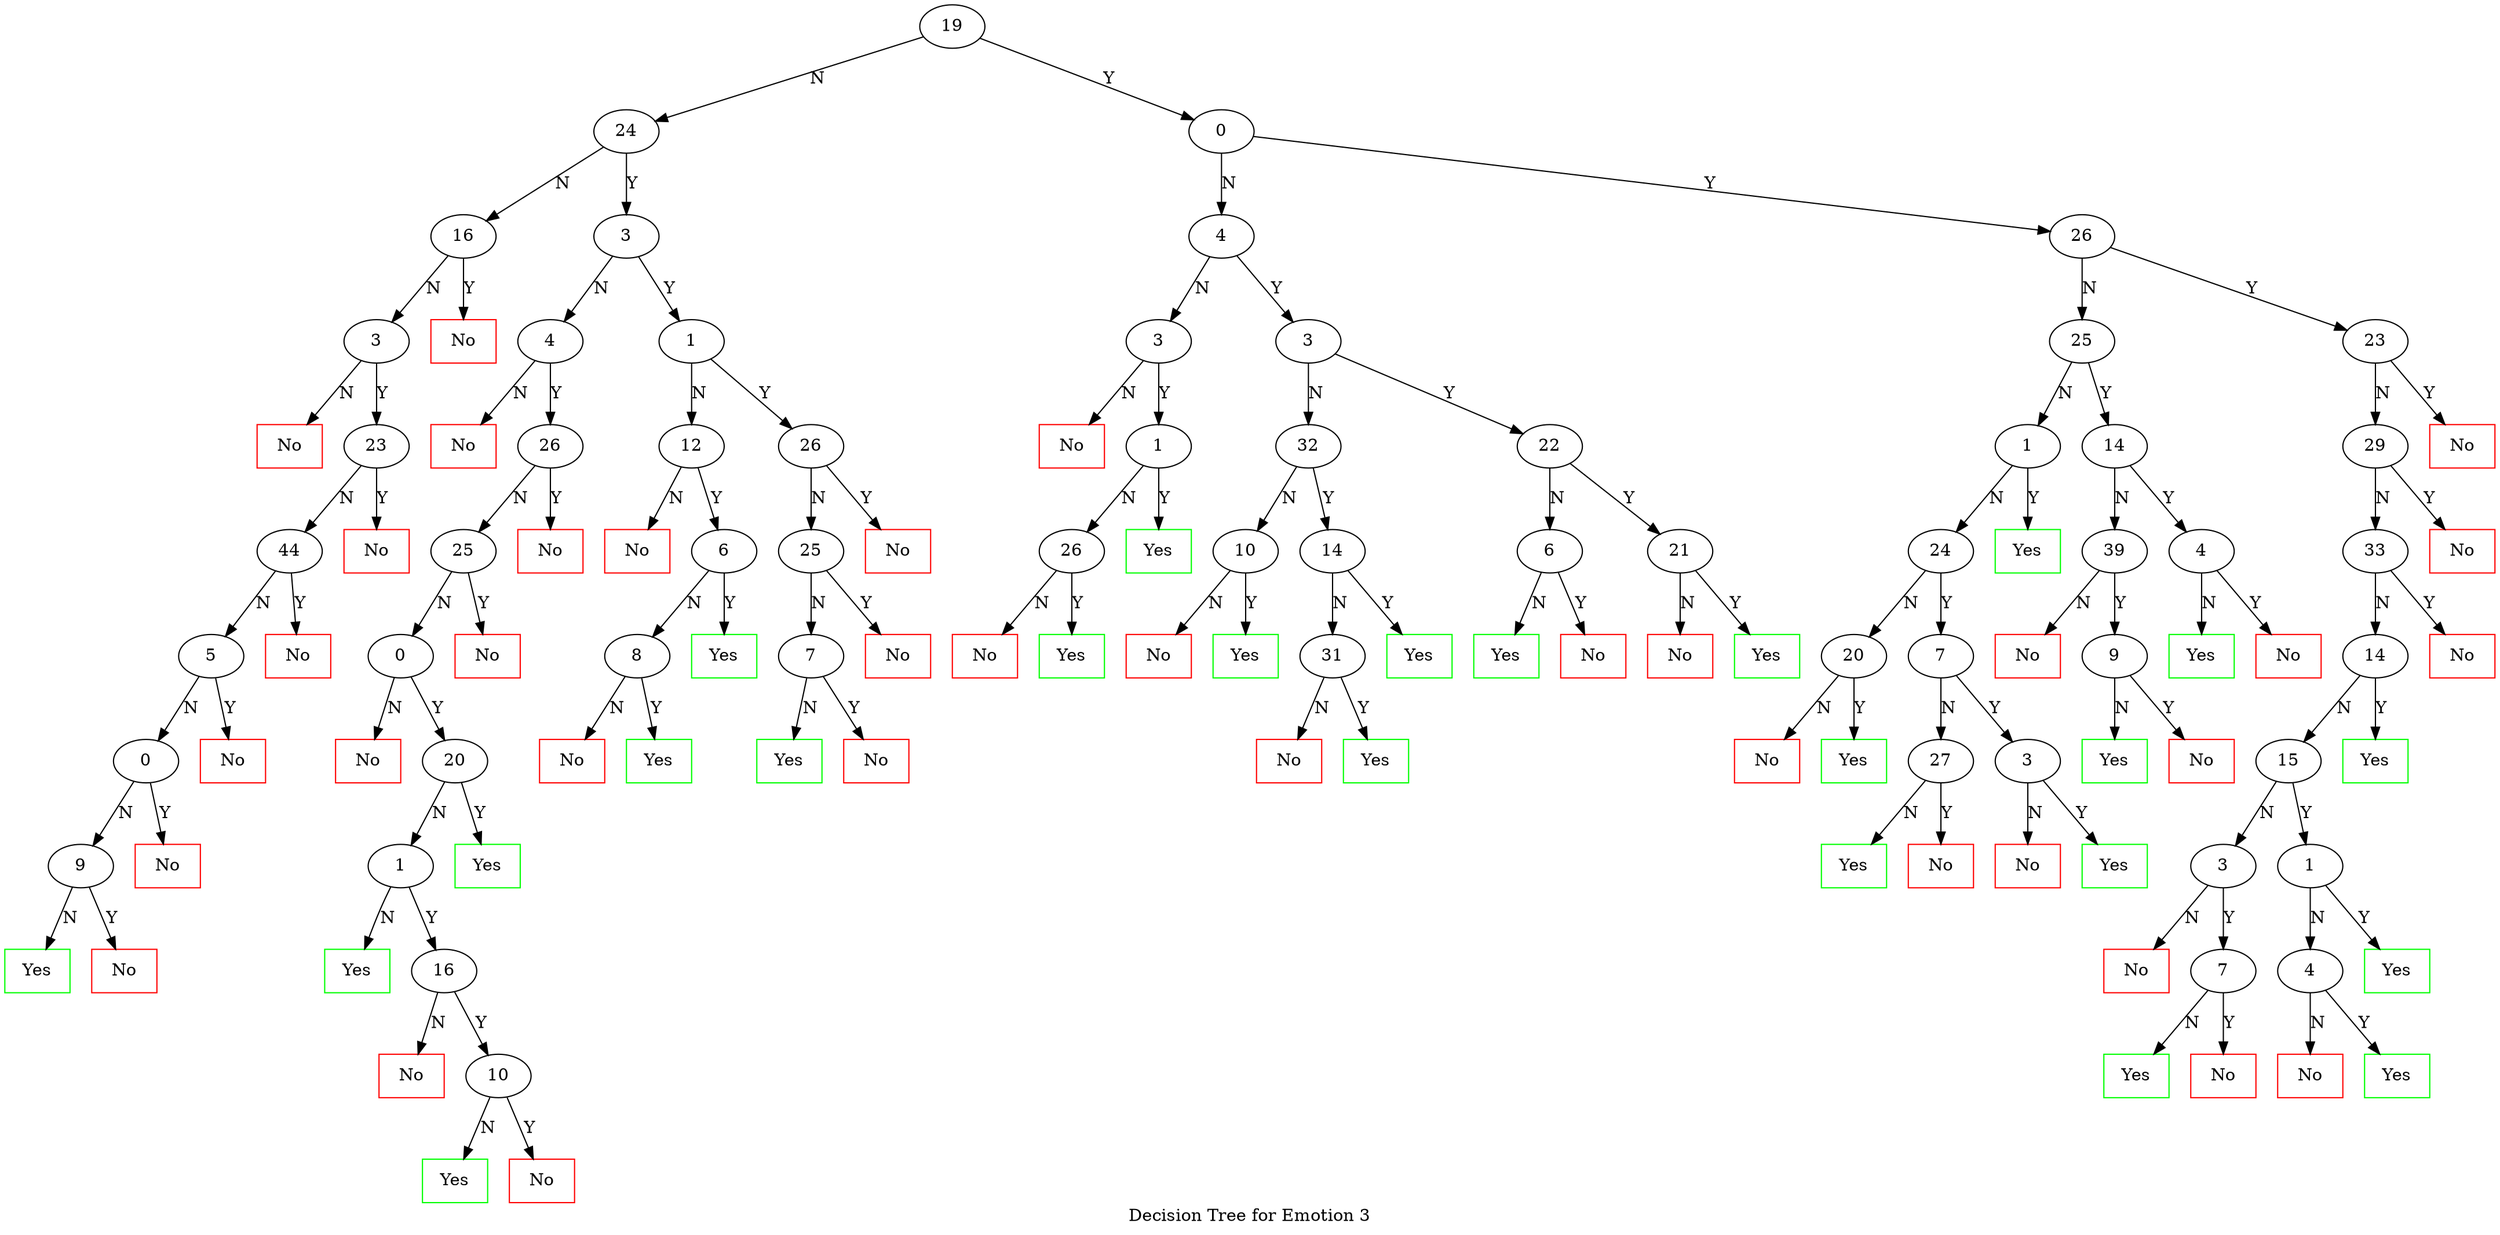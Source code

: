 // Decision Tree 3
digraph {
	19 [label=19]
	19240 [label=24]
	19 -> 19240 [label=N constraint=true]
	19240 [label=24]
	19240160 [label=16]
	19240 -> 19240160 [label=N constraint=true]
	19240160 [label=16]
	1924016030 [label=3]
	19240160 -> 1924016030 [label=N constraint=true]
	1924016030 [label=3]
	192401603000 [label=No color=red shape=box]
	1924016030 -> 192401603000 [label=N constraint=true]
	1924016030231 [label=23]
	1924016030 -> 1924016030231 [label=Y constraint=true]
	1924016030231 [label=23]
	1924016030231440 [label=44]
	1924016030231 -> 1924016030231440 [label=N constraint=true]
	1924016030231440 [label=44]
	192401603023144050 [label=5]
	1924016030231440 -> 192401603023144050 [label=N constraint=true]
	192401603023144050 [label=5]
	19240160302314405000 [label=0]
	192401603023144050 -> 19240160302314405000 [label=N constraint=true]
	19240160302314405000 [label=0]
	1924016030231440500090 [label=9]
	19240160302314405000 -> 1924016030231440500090 [label=N constraint=true]
	1924016030231440500090 [label=9]
	192401603023144050009010 [label=Yes color=green shape=box]
	1924016030231440500090 -> 192401603023144050009010 [label=N constraint=true]
	192401603023144050009001 [label=No color=red shape=box]
	1924016030231440500090 -> 192401603023144050009001 [label=Y constraint=true]
	1924016030231440500001 [label=No color=red shape=box]
	19240160302314405000 -> 1924016030231440500001 [label=Y constraint=true]
	19240160302314405001 [label=No color=red shape=box]
	192401603023144050 -> 19240160302314405001 [label=Y constraint=true]
	192401603023144001 [label=No color=red shape=box]
	1924016030231440 -> 192401603023144001 [label=Y constraint=true]
	192401603023101 [label=No color=red shape=box]
	1924016030231 -> 192401603023101 [label=Y constraint=true]
	1924016001 [label=No color=red shape=box]
	19240160 -> 1924016001 [label=Y constraint=true]
	1924031 [label=3]
	19240 -> 1924031 [label=Y constraint=true]
	1924031 [label=3]
	192403140 [label=4]
	1924031 -> 192403140 [label=N constraint=true]
	192403140 [label=4]
	19240314000 [label=No color=red shape=box]
	192403140 -> 19240314000 [label=N constraint=true]
	192403140261 [label=26]
	192403140 -> 192403140261 [label=Y constraint=true]
	192403140261 [label=26]
	192403140261250 [label=25]
	192403140261 -> 192403140261250 [label=N constraint=true]
	192403140261250 [label=25]
	19240314026125000 [label=0]
	192403140261250 -> 19240314026125000 [label=N constraint=true]
	19240314026125000 [label=0]
	1924031402612500000 [label=No color=red shape=box]
	19240314026125000 -> 1924031402612500000 [label=N constraint=true]
	19240314026125000201 [label=20]
	19240314026125000 -> 19240314026125000201 [label=Y constraint=true]
	19240314026125000201 [label=20]
	1924031402612500020110 [label=1]
	19240314026125000201 -> 1924031402612500020110 [label=N constraint=true]
	1924031402612500020110 [label=1]
	192403140261250002011010 [label=Yes color=green shape=box]
	1924031402612500020110 -> 192403140261250002011010 [label=N constraint=true]
	1924031402612500020110161 [label=16]
	1924031402612500020110 -> 1924031402612500020110161 [label=Y constraint=true]
	1924031402612500020110161 [label=16]
	192403140261250002011016100 [label=No color=red shape=box]
	1924031402612500020110161 -> 192403140261250002011016100 [label=N constraint=true]
	1924031402612500020110161101 [label=10]
	1924031402612500020110161 -> 1924031402612500020110161101 [label=Y constraint=true]
	1924031402612500020110161101 [label=10]
	192403140261250002011016110110 [label=Yes color=green shape=box]
	1924031402612500020110161101 -> 192403140261250002011016110110 [label=N constraint=true]
	192403140261250002011016110101 [label=No color=red shape=box]
	1924031402612500020110161101 -> 192403140261250002011016110101 [label=Y constraint=true]
	1924031402612500020111 [label=Yes color=green shape=box]
	19240314026125000201 -> 1924031402612500020111 [label=Y constraint=true]
	19240314026125001 [label=No color=red shape=box]
	192403140261250 -> 19240314026125001 [label=Y constraint=true]
	19240314026101 [label=No color=red shape=box]
	192403140261 -> 19240314026101 [label=Y constraint=true]
	192403111 [label=1]
	1924031 -> 192403111 [label=Y constraint=true]
	192403111 [label=1]
	192403111120 [label=12]
	192403111 -> 192403111120 [label=N constraint=true]
	192403111120 [label=12]
	19240311112000 [label=No color=red shape=box]
	192403111120 -> 19240311112000 [label=N constraint=true]
	19240311112061 [label=6]
	192403111120 -> 19240311112061 [label=Y constraint=true]
	19240311112061 [label=6]
	1924031111206180 [label=8]
	19240311112061 -> 1924031111206180 [label=N constraint=true]
	1924031111206180 [label=8]
	192403111120618000 [label=No color=red shape=box]
	1924031111206180 -> 192403111120618000 [label=N constraint=true]
	192403111120618011 [label=Yes color=green shape=box]
	1924031111206180 -> 192403111120618011 [label=Y constraint=true]
	1924031111206111 [label=Yes color=green shape=box]
	19240311112061 -> 1924031111206111 [label=Y constraint=true]
	192403111261 [label=26]
	192403111 -> 192403111261 [label=Y constraint=true]
	192403111261 [label=26]
	192403111261250 [label=25]
	192403111261 -> 192403111261250 [label=N constraint=true]
	192403111261250 [label=25]
	19240311126125070 [label=7]
	192403111261250 -> 19240311126125070 [label=N constraint=true]
	19240311126125070 [label=7]
	1924031112612507010 [label=Yes color=green shape=box]
	19240311126125070 -> 1924031112612507010 [label=N constraint=true]
	1924031112612507001 [label=No color=red shape=box]
	19240311126125070 -> 1924031112612507001 [label=Y constraint=true]
	19240311126125001 [label=No color=red shape=box]
	192403111261250 -> 19240311126125001 [label=Y constraint=true]
	19240311126101 [label=No color=red shape=box]
	192403111261 -> 19240311126101 [label=Y constraint=true]
	1901 [label=0]
	19 -> 1901 [label=Y constraint=true]
	1901 [label=0]
	190140 [label=4]
	1901 -> 190140 [label=N constraint=true]
	190140 [label=4]
	19014030 [label=3]
	190140 -> 19014030 [label=N constraint=true]
	19014030 [label=3]
	1901403000 [label=No color=red shape=box]
	19014030 -> 1901403000 [label=N constraint=true]
	1901403011 [label=1]
	19014030 -> 1901403011 [label=Y constraint=true]
	1901403011 [label=1]
	1901403011260 [label=26]
	1901403011 -> 1901403011260 [label=N constraint=true]
	1901403011260 [label=26]
	190140301126000 [label=No color=red shape=box]
	1901403011260 -> 190140301126000 [label=N constraint=true]
	190140301126011 [label=Yes color=green shape=box]
	1901403011260 -> 190140301126011 [label=Y constraint=true]
	190140301111 [label=Yes color=green shape=box]
	1901403011 -> 190140301111 [label=Y constraint=true]
	19014031 [label=3]
	190140 -> 19014031 [label=Y constraint=true]
	19014031 [label=3]
	19014031320 [label=32]
	19014031 -> 19014031320 [label=N constraint=true]
	19014031320 [label=32]
	19014031320100 [label=10]
	19014031320 -> 19014031320100 [label=N constraint=true]
	19014031320100 [label=10]
	1901403132010000 [label=No color=red shape=box]
	19014031320100 -> 1901403132010000 [label=N constraint=true]
	1901403132010011 [label=Yes color=green shape=box]
	19014031320100 -> 1901403132010011 [label=Y constraint=true]
	19014031320141 [label=14]
	19014031320 -> 19014031320141 [label=Y constraint=true]
	19014031320141 [label=14]
	19014031320141310 [label=31]
	19014031320141 -> 19014031320141310 [label=N constraint=true]
	19014031320141310 [label=31]
	1901403132014131000 [label=No color=red shape=box]
	19014031320141310 -> 1901403132014131000 [label=N constraint=true]
	1901403132014131011 [label=Yes color=green shape=box]
	19014031320141310 -> 1901403132014131011 [label=Y constraint=true]
	1901403132014111 [label=Yes color=green shape=box]
	19014031320141 -> 1901403132014111 [label=Y constraint=true]
	19014031221 [label=22]
	19014031 -> 19014031221 [label=Y constraint=true]
	19014031221 [label=22]
	1901403122160 [label=6]
	19014031221 -> 1901403122160 [label=N constraint=true]
	1901403122160 [label=6]
	190140312216010 [label=Yes color=green shape=box]
	1901403122160 -> 190140312216010 [label=N constraint=true]
	190140312216001 [label=No color=red shape=box]
	1901403122160 -> 190140312216001 [label=Y constraint=true]
	19014031221211 [label=21]
	19014031221 -> 19014031221211 [label=Y constraint=true]
	19014031221211 [label=21]
	1901403122121100 [label=No color=red shape=box]
	19014031221211 -> 1901403122121100 [label=N constraint=true]
	1901403122121111 [label=Yes color=green shape=box]
	19014031221211 -> 1901403122121111 [label=Y constraint=true]
	1901261 [label=26]
	1901 -> 1901261 [label=Y constraint=true]
	1901261 [label=26]
	1901261250 [label=25]
	1901261 -> 1901261250 [label=N constraint=true]
	1901261250 [label=25]
	190126125010 [label=1]
	1901261250 -> 190126125010 [label=N constraint=true]
	190126125010 [label=1]
	190126125010240 [label=24]
	190126125010 -> 190126125010240 [label=N constraint=true]
	190126125010240 [label=24]
	190126125010240200 [label=20]
	190126125010240 -> 190126125010240200 [label=N constraint=true]
	190126125010240200 [label=20]
	19012612501024020000 [label=No color=red shape=box]
	190126125010240200 -> 19012612501024020000 [label=N constraint=true]
	19012612501024020011 [label=Yes color=green shape=box]
	190126125010240200 -> 19012612501024020011 [label=Y constraint=true]
	19012612501024071 [label=7]
	190126125010240 -> 19012612501024071 [label=Y constraint=true]
	19012612501024071 [label=7]
	19012612501024071270 [label=27]
	19012612501024071 -> 19012612501024071270 [label=N constraint=true]
	19012612501024071270 [label=27]
	1901261250102407127010 [label=Yes color=green shape=box]
	19012612501024071270 -> 1901261250102407127010 [label=N constraint=true]
	1901261250102407127001 [label=No color=red shape=box]
	19012612501024071270 -> 1901261250102407127001 [label=Y constraint=true]
	1901261250102407131 [label=3]
	19012612501024071 -> 1901261250102407131 [label=Y constraint=true]
	1901261250102407131 [label=3]
	190126125010240713100 [label=No color=red shape=box]
	1901261250102407131 -> 190126125010240713100 [label=N constraint=true]
	190126125010240713111 [label=Yes color=green shape=box]
	1901261250102407131 -> 190126125010240713111 [label=Y constraint=true]
	19012612501011 [label=Yes color=green shape=box]
	190126125010 -> 19012612501011 [label=Y constraint=true]
	1901261250141 [label=14]
	1901261250 -> 1901261250141 [label=Y constraint=true]
	1901261250141 [label=14]
	1901261250141390 [label=39]
	1901261250141 -> 1901261250141390 [label=N constraint=true]
	1901261250141390 [label=39]
	190126125014139000 [label=No color=red shape=box]
	1901261250141390 -> 190126125014139000 [label=N constraint=true]
	190126125014139091 [label=9]
	1901261250141390 -> 190126125014139091 [label=Y constraint=true]
	190126125014139091 [label=9]
	19012612501413909110 [label=Yes color=green shape=box]
	190126125014139091 -> 19012612501413909110 [label=N constraint=true]
	19012612501413909101 [label=No color=red shape=box]
	190126125014139091 -> 19012612501413909101 [label=Y constraint=true]
	190126125014141 [label=4]
	1901261250141 -> 190126125014141 [label=Y constraint=true]
	190126125014141 [label=4]
	19012612501414110 [label=Yes color=green shape=box]
	190126125014141 -> 19012612501414110 [label=N constraint=true]
	19012612501414101 [label=No color=red shape=box]
	190126125014141 -> 19012612501414101 [label=Y constraint=true]
	1901261231 [label=23]
	1901261 -> 1901261231 [label=Y constraint=true]
	1901261231 [label=23]
	1901261231290 [label=29]
	1901261231 -> 1901261231290 [label=N constraint=true]
	1901261231290 [label=29]
	1901261231290330 [label=33]
	1901261231290 -> 1901261231290330 [label=N constraint=true]
	1901261231290330 [label=33]
	1901261231290330140 [label=14]
	1901261231290330 -> 1901261231290330140 [label=N constraint=true]
	1901261231290330140 [label=14]
	1901261231290330140150 [label=15]
	1901261231290330140 -> 1901261231290330140150 [label=N constraint=true]
	1901261231290330140150 [label=15]
	190126123129033014015030 [label=3]
	1901261231290330140150 -> 190126123129033014015030 [label=N constraint=true]
	190126123129033014015030 [label=3]
	19012612312903301401503000 [label=No color=red shape=box]
	190126123129033014015030 -> 19012612312903301401503000 [label=N constraint=true]
	19012612312903301401503071 [label=7]
	190126123129033014015030 -> 19012612312903301401503071 [label=Y constraint=true]
	19012612312903301401503071 [label=7]
	1901261231290330140150307110 [label=Yes color=green shape=box]
	19012612312903301401503071 -> 1901261231290330140150307110 [label=N constraint=true]
	1901261231290330140150307101 [label=No color=red shape=box]
	19012612312903301401503071 -> 1901261231290330140150307101 [label=Y constraint=true]
	190126123129033014015011 [label=1]
	1901261231290330140150 -> 190126123129033014015011 [label=Y constraint=true]
	190126123129033014015011 [label=1]
	19012612312903301401501140 [label=4]
	190126123129033014015011 -> 19012612312903301401501140 [label=N constraint=true]
	19012612312903301401501140 [label=4]
	1901261231290330140150114000 [label=No color=red shape=box]
	19012612312903301401501140 -> 1901261231290330140150114000 [label=N constraint=true]
	1901261231290330140150114011 [label=Yes color=green shape=box]
	19012612312903301401501140 -> 1901261231290330140150114011 [label=Y constraint=true]
	19012612312903301401501111 [label=Yes color=green shape=box]
	190126123129033014015011 -> 19012612312903301401501111 [label=Y constraint=true]
	190126123129033014011 [label=Yes color=green shape=box]
	1901261231290330140 -> 190126123129033014011 [label=Y constraint=true]
	190126123129033001 [label=No color=red shape=box]
	1901261231290330 -> 190126123129033001 [label=Y constraint=true]
	190126123129001 [label=No color=red shape=box]
	1901261231290 -> 190126123129001 [label=Y constraint=true]
	190126123101 [label=No color=red shape=box]
	1901261231 -> 190126123101 [label=Y constraint=true]
	label="Decision Tree for Emotion 3"
}

